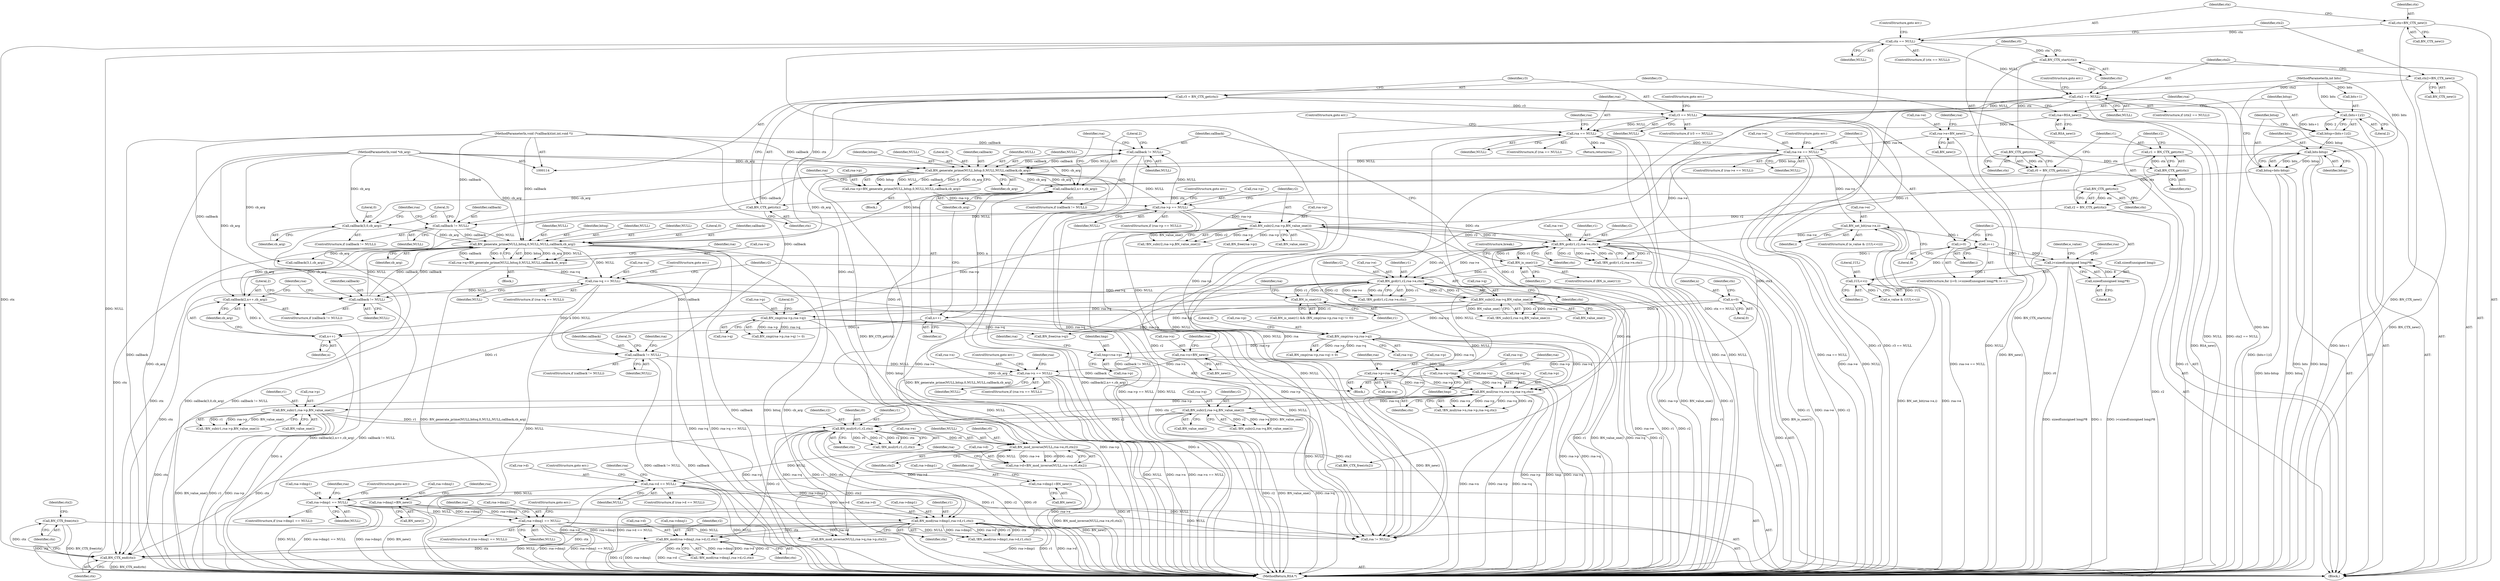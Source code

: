 digraph "0_openssl_db82b8f9bd432a59aea8e1014694e15fc457c2bb@API" {
"1000580" [label="(Call,BN_CTX_free(ctx))"];
"1000578" [label="(Call,BN_CTX_end(ctx))"];
"1000532" [label="(Call,BN_mod(rsa->dmq1,rsa->d,r2,ctx))"];
"1000524" [label="(Call,rsa->dmq1 == NULL)"];
"1000518" [label="(Call,rsa->dmq1=BN_new())"];
"1000500" [label="(Call,rsa->dmp1 == NULL)"];
"1000494" [label="(Call,rsa->dmp1=BN_new())"];
"1000488" [label="(Call,rsa->d == NULL)"];
"1000476" [label="(Call,rsa->d=BN_mod_inverse(NULL,rsa->e,r0,ctx2))"];
"1000480" [label="(Call,BN_mod_inverse(NULL,rsa->e,r0,ctx2))"];
"1000430" [label="(Call,rsa->n == NULL)"];
"1000424" [label="(Call,rsa->n=BN_new())"];
"1000389" [label="(Call,callback != NULL)"];
"1000327" [label="(Call,BN_generate_prime(NULL,bitsq,0,NULL,NULL,callback,cb_arg))"];
"1000314" [label="(Call,callback != NULL)"];
"1000262" [label="(Call,BN_generate_prime(NULL,bitsp,0,NULL,NULL,callback,cb_arg))"];
"1000301" [label="(Call,callback != NULL)"];
"1000117" [label="(MethodParameterIn,void (*callback)(int,int,void *))"];
"1000271" [label="(Call,rsa->p == NULL)"];
"1000258" [label="(Call,rsa->p=BN_generate_prime(NULL,bitsp,0,NULL,NULL,callback,cb_arg))"];
"1000226" [label="(Call,rsa->e == NULL)"];
"1000220" [label="(Call,rsa->e=BN_new())"];
"1000216" [label="(Call,rsa == NULL)"];
"1000212" [label="(Call,rsa=RSA_new())"];
"1000196" [label="(Call,r3 == NULL)"];
"1000191" [label="(Call,r3 = BN_CTX_get(ctx))"];
"1000193" [label="(Call,BN_CTX_get(ctx))"];
"1000189" [label="(Call,BN_CTX_get(ctx))"];
"1000185" [label="(Call,BN_CTX_get(ctx))"];
"1000181" [label="(Call,BN_CTX_get(ctx))"];
"1000177" [label="(Call,BN_CTX_start(ctx))"];
"1000165" [label="(Call,ctx == NULL)"];
"1000161" [label="(Call,ctx=BN_CTX_new())"];
"1000173" [label="(Call,ctx2 == NULL)"];
"1000169" [label="(Call,ctx2=BN_CTX_new())"];
"1000209" [label="(Call,bits-bitsp)"];
"1000115" [label="(MethodParameterIn,int bits)"];
"1000200" [label="(Call,bitsp=(bits+1)/2)"];
"1000202" [label="(Call,(bits+1)/2)"];
"1000304" [label="(Call,callback(2,n++,cb_arg))"];
"1000306" [label="(Call,n++)"];
"1000149" [label="(Call,n=0)"];
"1000118" [label="(MethodParameterIn,void *cb_arg)"];
"1000376" [label="(Call,callback != NULL)"];
"1000336" [label="(Call,rsa->q == NULL)"];
"1000323" [label="(Call,rsa->q=BN_generate_prime(NULL,bitsq,0,NULL,NULL,callback,cb_arg))"];
"1000207" [label="(Call,bitsq=bits-bitsp)"];
"1000379" [label="(Call,callback(2,n++,cb_arg))"];
"1000381" [label="(Call,n++)"];
"1000317" [label="(Call,callback(3,0,cb_arg))"];
"1000353" [label="(Call,BN_gcd(r1,r2,rsa->e,ctx))"];
"1000297" [label="(Call,BN_is_one(r1))"];
"1000288" [label="(Call,BN_gcd(r1,r2,rsa->e,ctx))"];
"1000183" [label="(Call,r1 = BN_CTX_get(ctx))"];
"1000279" [label="(Call,BN_sub(r2,rsa->p,BN_value_one()))"];
"1000187" [label="(Call,r2 = BN_CTX_get(ctx))"];
"1000251" [label="(Call,BN_set_bit(rsa->e,i))"];
"1000248" [label="(Call,1UL<<i)"];
"1000236" [label="(Call,i<sizeof(unsigned long)*8)"];
"1000233" [label="(Call,i=0)"];
"1000242" [label="(Call,i++)"];
"1000238" [label="(Call,sizeof(unsigned long)*8)"];
"1000363" [label="(Call,BN_is_one(r1))"];
"1000344" [label="(Call,BN_sub(r2,rsa->q,BN_value_one()))"];
"1000470" [label="(Call,BN_mul(r0,r1,r2,ctx))"];
"1000179" [label="(Call,r0 = BN_CTX_get(ctx))"];
"1000452" [label="(Call,BN_sub(r1,rsa->p,BN_value_one()))"];
"1000438" [label="(Call,BN_mul(rsa->n,rsa->p,rsa->q,ctx))"];
"1000412" [label="(Call,rsa->p=rsa->q)"];
"1000398" [label="(Call,BN_cmp(rsa->p,rsa->q))"];
"1000366" [label="(Call,BN_cmp(rsa->p,rsa->q))"];
"1000419" [label="(Call,rsa->q=tmp)"];
"1000407" [label="(Call,tmp=rsa->p)"];
"1000461" [label="(Call,BN_sub(r2,rsa->q,BN_value_one()))"];
"1000508" [label="(Call,BN_mod(rsa->dmp1,rsa->d,r1,ctx))"];
"1000481" [label="(Identifier,NULL)"];
"1000303" [label="(Identifier,NULL)"];
"1000451" [label="(Call,!BN_sub(r1,rsa->p,BN_value_one()))"];
"1000353" [label="(Call,BN_gcd(r1,r2,rsa->e,ctx))"];
"1000400" [label="(Identifier,rsa)"];
"1000219" [label="(ControlStructure,goto err;)"];
"1000195" [label="(ControlStructure,if (r3 == NULL))"];
"1000202" [label="(Call,(bits+1)/2)"];
"1000305" [label="(Literal,2)"];
"1000115" [label="(MethodParameterIn,int bits)"];
"1000420" [label="(Call,rsa->q)"];
"1000267" [label="(Identifier,NULL)"];
"1000191" [label="(Call,r3 = BN_CTX_get(ctx))"];
"1000200" [label="(Call,bitsp=(bits+1)/2)"];
"1000164" [label="(ControlStructure,if (ctx == NULL))"];
"1000492" [label="(Identifier,NULL)"];
"1000278" [label="(Call,!BN_sub(r2,rsa->p,BN_value_one()))"];
"1000389" [label="(Call,callback != NULL)"];
"1000336" [label="(Call,rsa->q == NULL)"];
"1000222" [label="(Identifier,rsa)"];
"1000524" [label="(Call,rsa->dmq1 == NULL)"];
"1000166" [label="(Identifier,ctx)"];
"1000448" [label="(Identifier,ctx)"];
"1000354" [label="(Identifier,r1)"];
"1000498" [label="(Call,BN_new())"];
"1000324" [label="(Call,rsa->q)"];
"1000432" [label="(Identifier,rsa)"];
"1000187" [label="(Call,r2 = BN_CTX_get(ctx))"];
"1000281" [label="(Call,rsa->p)"];
"1000466" [label="(Call,BN_value_one())"];
"1000315" [label="(Identifier,callback)"];
"1000578" [label="(Call,BN_CTX_end(ctx))"];
"1000495" [label="(Call,rsa->dmp1)"];
"1000231" [label="(ControlStructure,goto err;)"];
"1000445" [label="(Call,rsa->q)"];
"1000480" [label="(Call,BN_mod_inverse(NULL,rsa->e,r0,ctx2))"];
"1000214" [label="(Call,RSA_new())"];
"1000510" [label="(Identifier,rsa)"];
"1000457" [label="(Call,BN_value_one())"];
"1000515" [label="(Identifier,r1)"];
"1000398" [label="(Call,BN_cmp(rsa->p,rsa->q))"];
"1000270" [label="(ControlStructure,if (rsa->p == NULL))"];
"1000220" [label="(Call,rsa->e=BN_new())"];
"1000265" [label="(Literal,0)"];
"1000203" [label="(Call,bits+1)"];
"1000155" [label="(Identifier,ctx)"];
"1000328" [label="(Identifier,NULL)"];
"1000599" [label="(MethodReturn,RSA *)"];
"1000176" [label="(ControlStructure,goto err;)"];
"1000314" [label="(Call,callback != NULL)"];
"1000308" [label="(Identifier,cb_arg)"];
"1000190" [label="(Identifier,ctx)"];
"1000386" [label="(Identifier,rsa)"];
"1000335" [label="(ControlStructure,if (rsa->q == NULL))"];
"1000349" [label="(Call,BN_value_one())"];
"1000322" [label="(Block,)"];
"1000279" [label="(Call,BN_sub(r2,rsa->p,BN_value_one()))"];
"1000512" [label="(Call,rsa->d)"];
"1000243" [label="(Identifier,i)"];
"1000318" [label="(Literal,3)"];
"1000236" [label="(Call,i<sizeof(unsigned long)*8)"];
"1000241" [label="(Literal,8)"];
"1000507" [label="(Call,!BN_mod(rsa->dmp1,rsa->d,r1,ctx))"];
"1000268" [label="(Identifier,callback)"];
"1000252" [label="(Call,rsa->e)"];
"1000473" [label="(Identifier,r2)"];
"1000377" [label="(Identifier,callback)"];
"1000341" [label="(ControlStructure,goto err;)"];
"1000534" [label="(Identifier,rsa)"];
"1000460" [label="(Call,!BN_sub(r2,rsa->q,BN_value_one()))"];
"1000516" [label="(Identifier,ctx)"];
"1000487" [label="(ControlStructure,if (rsa->d == NULL))"];
"1000536" [label="(Call,rsa->d)"];
"1000189" [label="(Call,BN_CTX_get(ctx))"];
"1000307" [label="(Identifier,n)"];
"1000494" [label="(Call,rsa->dmp1=BN_new())"];
"1000300" [label="(ControlStructure,if (callback != NULL))"];
"1000533" [label="(Call,rsa->dmq1)"];
"1000579" [label="(Identifier,ctx)"];
"1000518" [label="(Call,rsa->dmq1=BN_new())"];
"1000493" [label="(ControlStructure,goto err;)"];
"1000346" [label="(Call,rsa->q)"];
"1000453" [label="(Identifier,r1)"];
"1000390" [label="(Identifier,callback)"];
"1000419" [label="(Call,rsa->q=tmp)"];
"1000198" [label="(Identifier,NULL)"];
"1000365" [label="(Call,BN_cmp(rsa->p,rsa->q) != 0)"];
"1000197" [label="(Identifier,r3)"];
"1000186" [label="(Identifier,ctx)"];
"1000337" [label="(Call,rsa->q)"];
"1000421" [label="(Identifier,rsa)"];
"1000325" [label="(Identifier,rsa)"];
"1000383" [label="(Identifier,cb_arg)"];
"1000258" [label="(Call,rsa->p=BN_generate_prime(NULL,bitsp,0,NULL,NULL,callback,cb_arg))"];
"1000272" [label="(Call,rsa->p)"];
"1000119" [label="(Block,)"];
"1000228" [label="(Identifier,rsa)"];
"1000224" [label="(Call,BN_new())"];
"1000182" [label="(Identifier,ctx)"];
"1000384" [label="(Call,BN_free(rsa->q))"];
"1000334" [label="(Identifier,cb_arg)"];
"1000180" [label="(Identifier,r0)"];
"1000316" [label="(Identifier,NULL)"];
"1000212" [label="(Call,rsa=RSA_new())"];
"1000165" [label="(Call,ctx == NULL)"];
"1000260" [label="(Identifier,rsa)"];
"1000311" [label="(Identifier,rsa)"];
"1000192" [label="(Identifier,r3)"];
"1000435" [label="(ControlStructure,goto err;)"];
"1000297" [label="(Call,BN_is_one(r1))"];
"1000218" [label="(Identifier,NULL)"];
"1000330" [label="(Literal,0)"];
"1000296" [label="(ControlStructure,if (BN_is_one(r1)))"];
"1000393" [label="(Literal,3)"];
"1000416" [label="(Call,rsa->q)"];
"1000226" [label="(Call,rsa->e == NULL)"];
"1000194" [label="(Identifier,ctx)"];
"1000505" [label="(ControlStructure,goto err;)"];
"1000430" [label="(Call,rsa->n == NULL)"];
"1000215" [label="(ControlStructure,if (rsa == NULL))"];
"1000289" [label="(Identifier,r1)"];
"1000470" [label="(Call,BN_mul(r0,r1,r2,ctx))"];
"1000179" [label="(Call,r0 = BN_CTX_get(ctx))"];
"1000245" [label="(ControlStructure,if (e_value & (1UL<<i)))"];
"1000162" [label="(Identifier,ctx)"];
"1000471" [label="(Identifier,r0)"];
"1000225" [label="(ControlStructure,if (rsa->e == NULL))"];
"1000525" [label="(Call,rsa->dmq1)"];
"1000412" [label="(Call,rsa->p=rsa->q)"];
"1000485" [label="(Identifier,r0)"];
"1000345" [label="(Identifier,r2)"];
"1000344" [label="(Call,BN_sub(r2,rsa->q,BN_value_one()))"];
"1000257" [label="(Block,)"];
"1000175" [label="(Identifier,NULL)"];
"1000242" [label="(Call,i++)"];
"1000388" [label="(ControlStructure,if (callback != NULL))"];
"1000442" [label="(Call,rsa->p)"];
"1000408" [label="(Identifier,tmp)"];
"1000409" [label="(Call,rsa->p)"];
"1000381" [label="(Call,n++)"];
"1000262" [label="(Call,BN_generate_prime(NULL,bitsp,0,NULL,NULL,callback,cb_arg))"];
"1000151" [label="(Literal,0)"];
"1000529" [label="(ControlStructure,goto err;)"];
"1000177" [label="(Call,BN_CTX_start(ctx))"];
"1000248" [label="(Call,1UL<<i)"];
"1000343" [label="(Call,!BN_sub(r2,rsa->q,BN_value_one()))"];
"1000217" [label="(Identifier,rsa)"];
"1000288" [label="(Call,BN_gcd(r1,r2,rsa->e,ctx))"];
"1000425" [label="(Call,rsa->n)"];
"1000302" [label="(Identifier,callback)"];
"1000320" [label="(Identifier,cb_arg)"];
"1000581" [label="(Identifier,ctx)"];
"1000597" [label="(Return,return(rsa);)"];
"1000366" [label="(Call,BN_cmp(rsa->p,rsa->q))"];
"1000238" [label="(Call,sizeof(unsigned long)*8)"];
"1000370" [label="(Call,rsa->q)"];
"1000171" [label="(Call,BN_CTX_new())"];
"1000426" [label="(Identifier,rsa)"];
"1000251" [label="(Call,BN_set_bit(rsa->e,i))"];
"1000304" [label="(Call,callback(2,n++,cb_arg))"];
"1000438" [label="(Call,BN_mul(rsa->n,rsa->p,rsa->q,ctx))"];
"1000523" [label="(ControlStructure,if (rsa->dmq1 == NULL))"];
"1000230" [label="(Identifier,NULL)"];
"1000476" [label="(Call,rsa->d=BN_mod_inverse(NULL,rsa->e,r0,ctx2))"];
"1000169" [label="(Call,ctx2=BN_CTX_new())"];
"1000150" [label="(Identifier,n)"];
"1000276" [label="(ControlStructure,goto err;)"];
"1000227" [label="(Call,rsa->e)"];
"1000583" [label="(Identifier,ctx2)"];
"1000313" [label="(ControlStructure,if (callback != NULL))"];
"1000429" [label="(ControlStructure,if (rsa->n == NULL))"];
"1000486" [label="(Identifier,ctx2)"];
"1000306" [label="(Call,n++)"];
"1000502" [label="(Identifier,rsa)"];
"1000392" [label="(Call,callback(3,1,cb_arg))"];
"1000209" [label="(Call,bits-bitsp)"];
"1000201" [label="(Identifier,bitsp)"];
"1000196" [label="(Call,r3 == NULL)"];
"1000540" [label="(Identifier,ctx)"];
"1000323" [label="(Call,rsa->q=BN_generate_prime(NULL,bitsq,0,NULL,NULL,callback,cb_arg))"];
"1000290" [label="(Identifier,r2)"];
"1000174" [label="(Identifier,ctx2)"];
"1000327" [label="(Call,BN_generate_prime(NULL,bitsq,0,NULL,NULL,callback,cb_arg))"];
"1000249" [label="(Literal,1UL)"];
"1000206" [label="(Literal,2)"];
"1000368" [label="(Identifier,rsa)"];
"1000522" [label="(Call,BN_new())"];
"1000250" [label="(Identifier,i)"];
"1000375" [label="(ControlStructure,if (callback != NULL))"];
"1000359" [label="(Identifier,ctx)"];
"1000188" [label="(Identifier,r2)"];
"1000247" [label="(Identifier,e_value)"];
"1000440" [label="(Identifier,rsa)"];
"1000184" [label="(Identifier,r1)"];
"1000255" [label="(Identifier,i)"];
"1000378" [label="(Identifier,NULL)"];
"1000452" [label="(Call,BN_sub(r1,rsa->p,BN_value_one()))"];
"1000501" [label="(Call,rsa->dmp1)"];
"1000454" [label="(Call,rsa->p)"];
"1000173" [label="(Call,ctx2 == NULL)"];
"1000167" [label="(Identifier,NULL)"];
"1000391" [label="(Identifier,NULL)"];
"1000271" [label="(Call,rsa->p == NULL)"];
"1000246" [label="(Call,e_value & (1UL<<i))"];
"1000269" [label="(Identifier,cb_arg)"];
"1000364" [label="(Identifier,r1)"];
"1000463" [label="(Call,rsa->q)"];
"1000294" [label="(Identifier,ctx)"];
"1000428" [label="(Call,BN_new())"];
"1000232" [label="(ControlStructure,for (i=0; i<sizeof(unsigned long)*8; i++))"];
"1000233" [label="(Call,i=0)"];
"1000210" [label="(Identifier,bits)"];
"1000434" [label="(Identifier,NULL)"];
"1000235" [label="(Literal,0)"];
"1000402" [label="(Call,rsa->q)"];
"1000333" [label="(Identifier,callback)"];
"1000399" [label="(Call,rsa->p)"];
"1000199" [label="(ControlStructure,goto err;)"];
"1000309" [label="(Call,BN_free(rsa->p))"];
"1000397" [label="(Call,BN_cmp(rsa->p,rsa->q) < 0)"];
"1000118" [label="(MethodParameterIn,void *cb_arg)"];
"1000319" [label="(Literal,0)"];
"1000589" [label="(Call,rsa != NULL)"];
"1000508" [label="(Call,BN_mod(rsa->dmp1,rsa->d,r1,ctx))"];
"1000373" [label="(Literal,0)"];
"1000424" [label="(Call,rsa->n=BN_new())"];
"1000580" [label="(Call,BN_CTX_free(ctx))"];
"1000331" [label="(Identifier,NULL)"];
"1000423" [label="(Identifier,tmp)"];
"1000406" [label="(Block,)"];
"1000211" [label="(Identifier,bitsp)"];
"1000367" [label="(Call,rsa->p)"];
"1000437" [label="(Call,!BN_mul(rsa->n,rsa->p,rsa->q,ctx))"];
"1000539" [label="(Identifier,r2)"];
"1000352" [label="(Call,!BN_gcd(r1,r2,rsa->e,ctx))"];
"1000363" [label="(Call,BN_is_one(r1))"];
"1000161" [label="(Call,ctx=BN_CTX_new())"];
"1000284" [label="(Call,BN_value_one())"];
"1000263" [label="(Identifier,NULL)"];
"1000531" [label="(Call,!BN_mod(rsa->dmq1,rsa->d,r2,ctx))"];
"1000178" [label="(Identifier,ctx)"];
"1000472" [label="(Identifier,r1)"];
"1000376" [label="(Call,callback != NULL)"];
"1000519" [label="(Call,rsa->dmq1)"];
"1000216" [label="(Call,rsa == NULL)"];
"1000207" [label="(Call,bitsq=bits-bitsp)"];
"1000298" [label="(Identifier,r1)"];
"1000299" [label="(ControlStructure,break;)"];
"1000413" [label="(Call,rsa->p)"];
"1000163" [label="(Call,BN_CTX_new())"];
"1000266" [label="(Identifier,NULL)"];
"1000275" [label="(Identifier,NULL)"];
"1000280" [label="(Identifier,r2)"];
"1000317" [label="(Call,callback(3,0,cb_arg))"];
"1000273" [label="(Identifier,rsa)"];
"1000291" [label="(Call,rsa->e)"];
"1000532" [label="(Call,BN_mod(rsa->dmq1,rsa->d,r2,ctx))"];
"1000474" [label="(Identifier,ctx)"];
"1000170" [label="(Identifier,ctx2)"];
"1000221" [label="(Call,rsa->e)"];
"1000379" [label="(Call,callback(2,n++,cb_arg))"];
"1000208" [label="(Identifier,bitsq)"];
"1000500" [label="(Call,rsa->dmp1 == NULL)"];
"1000382" [label="(Identifier,n)"];
"1000340" [label="(Identifier,NULL)"];
"1000582" [label="(Call,BN_CTX_free(ctx2))"];
"1000338" [label="(Identifier,rsa)"];
"1000301" [label="(Call,callback != NULL)"];
"1000117" [label="(MethodParameterIn,void (*callback)(int,int,void *))"];
"1000414" [label="(Identifier,rsa)"];
"1000362" [label="(Call,BN_is_one(r1) && (BN_cmp(rsa->p,rsa->q) != 0))"];
"1000183" [label="(Call,r1 = BN_CTX_get(ctx))"];
"1000380" [label="(Literal,2)"];
"1000234" [label="(Identifier,i)"];
"1000490" [label="(Identifier,rsa)"];
"1000355" [label="(Identifier,r2)"];
"1000287" [label="(Call,!BN_gcd(r1,r2,rsa->e,ctx))"];
"1000237" [label="(Identifier,i)"];
"1000407" [label="(Call,tmp=rsa->p)"];
"1000213" [label="(Identifier,rsa)"];
"1000181" [label="(Call,BN_CTX_get(ctx))"];
"1000509" [label="(Call,rsa->dmp1)"];
"1000329" [label="(Identifier,bitsq)"];
"1000332" [label="(Identifier,NULL)"];
"1000431" [label="(Call,rsa->n)"];
"1000439" [label="(Call,rsa->n)"];
"1000168" [label="(ControlStructure,goto err;)"];
"1000489" [label="(Call,rsa->d)"];
"1000482" [label="(Call,rsa->e)"];
"1000185" [label="(Call,BN_CTX_get(ctx))"];
"1000504" [label="(Identifier,NULL)"];
"1000264" [label="(Identifier,bitsp)"];
"1000528" [label="(Identifier,NULL)"];
"1000546" [label="(Call,BN_mod_inverse(NULL,rsa->q,rsa->p,ctx2))"];
"1000461" [label="(Call,BN_sub(r2,rsa->q,BN_value_one()))"];
"1000405" [label="(Literal,0)"];
"1000149" [label="(Call,n=0)"];
"1000499" [label="(ControlStructure,if (rsa->dmp1 == NULL))"];
"1000469" [label="(Call,!BN_mul(r0,r1,r2,ctx))"];
"1000259" [label="(Call,rsa->p)"];
"1000477" [label="(Call,rsa->d)"];
"1000193" [label="(Call,BN_CTX_get(ctx))"];
"1000496" [label="(Identifier,rsa)"];
"1000526" [label="(Identifier,rsa)"];
"1000488" [label="(Call,rsa->d == NULL)"];
"1000356" [label="(Call,rsa->e)"];
"1000462" [label="(Identifier,r2)"];
"1000172" [label="(ControlStructure,if (ctx2 == NULL))"];
"1000239" [label="(Call,sizeof(unsigned long))"];
"1000580" -> "1000119"  [label="AST: "];
"1000580" -> "1000581"  [label="CFG: "];
"1000581" -> "1000580"  [label="AST: "];
"1000583" -> "1000580"  [label="CFG: "];
"1000580" -> "1000599"  [label="DDG: BN_CTX_free(ctx)"];
"1000580" -> "1000599"  [label="DDG: ctx"];
"1000578" -> "1000580"  [label="DDG: ctx"];
"1000578" -> "1000119"  [label="AST: "];
"1000578" -> "1000579"  [label="CFG: "];
"1000579" -> "1000578"  [label="AST: "];
"1000581" -> "1000578"  [label="CFG: "];
"1000578" -> "1000599"  [label="DDG: BN_CTX_end(ctx)"];
"1000532" -> "1000578"  [label="DDG: ctx"];
"1000193" -> "1000578"  [label="DDG: ctx"];
"1000288" -> "1000578"  [label="DDG: ctx"];
"1000165" -> "1000578"  [label="DDG: ctx"];
"1000470" -> "1000578"  [label="DDG: ctx"];
"1000508" -> "1000578"  [label="DDG: ctx"];
"1000438" -> "1000578"  [label="DDG: ctx"];
"1000353" -> "1000578"  [label="DDG: ctx"];
"1000532" -> "1000531"  [label="AST: "];
"1000532" -> "1000540"  [label="CFG: "];
"1000533" -> "1000532"  [label="AST: "];
"1000536" -> "1000532"  [label="AST: "];
"1000539" -> "1000532"  [label="AST: "];
"1000540" -> "1000532"  [label="AST: "];
"1000531" -> "1000532"  [label="CFG: "];
"1000532" -> "1000599"  [label="DDG: rsa->dmq1"];
"1000532" -> "1000599"  [label="DDG: rsa->d"];
"1000532" -> "1000599"  [label="DDG: r2"];
"1000532" -> "1000531"  [label="DDG: rsa->dmq1"];
"1000532" -> "1000531"  [label="DDG: rsa->d"];
"1000532" -> "1000531"  [label="DDG: r2"];
"1000532" -> "1000531"  [label="DDG: ctx"];
"1000524" -> "1000532"  [label="DDG: rsa->dmq1"];
"1000508" -> "1000532"  [label="DDG: rsa->d"];
"1000508" -> "1000532"  [label="DDG: ctx"];
"1000470" -> "1000532"  [label="DDG: r2"];
"1000524" -> "1000523"  [label="AST: "];
"1000524" -> "1000528"  [label="CFG: "];
"1000525" -> "1000524"  [label="AST: "];
"1000528" -> "1000524"  [label="AST: "];
"1000529" -> "1000524"  [label="CFG: "];
"1000534" -> "1000524"  [label="CFG: "];
"1000524" -> "1000599"  [label="DDG: rsa->dmq1"];
"1000524" -> "1000599"  [label="DDG: rsa->dmq1 == NULL"];
"1000524" -> "1000599"  [label="DDG: NULL"];
"1000518" -> "1000524"  [label="DDG: rsa->dmq1"];
"1000500" -> "1000524"  [label="DDG: NULL"];
"1000524" -> "1000546"  [label="DDG: NULL"];
"1000524" -> "1000589"  [label="DDG: NULL"];
"1000518" -> "1000119"  [label="AST: "];
"1000518" -> "1000522"  [label="CFG: "];
"1000519" -> "1000518"  [label="AST: "];
"1000522" -> "1000518"  [label="AST: "];
"1000526" -> "1000518"  [label="CFG: "];
"1000518" -> "1000599"  [label="DDG: BN_new()"];
"1000500" -> "1000499"  [label="AST: "];
"1000500" -> "1000504"  [label="CFG: "];
"1000501" -> "1000500"  [label="AST: "];
"1000504" -> "1000500"  [label="AST: "];
"1000505" -> "1000500"  [label="CFG: "];
"1000510" -> "1000500"  [label="CFG: "];
"1000500" -> "1000599"  [label="DDG: rsa->dmp1 == NULL"];
"1000500" -> "1000599"  [label="DDG: rsa->dmp1"];
"1000500" -> "1000599"  [label="DDG: NULL"];
"1000494" -> "1000500"  [label="DDG: rsa->dmp1"];
"1000488" -> "1000500"  [label="DDG: NULL"];
"1000500" -> "1000508"  [label="DDG: rsa->dmp1"];
"1000500" -> "1000589"  [label="DDG: NULL"];
"1000494" -> "1000119"  [label="AST: "];
"1000494" -> "1000498"  [label="CFG: "];
"1000495" -> "1000494"  [label="AST: "];
"1000498" -> "1000494"  [label="AST: "];
"1000502" -> "1000494"  [label="CFG: "];
"1000494" -> "1000599"  [label="DDG: BN_new()"];
"1000488" -> "1000487"  [label="AST: "];
"1000488" -> "1000492"  [label="CFG: "];
"1000489" -> "1000488"  [label="AST: "];
"1000492" -> "1000488"  [label="AST: "];
"1000493" -> "1000488"  [label="CFG: "];
"1000496" -> "1000488"  [label="CFG: "];
"1000488" -> "1000599"  [label="DDG: rsa->d"];
"1000488" -> "1000599"  [label="DDG: rsa->d == NULL"];
"1000488" -> "1000599"  [label="DDG: NULL"];
"1000476" -> "1000488"  [label="DDG: rsa->d"];
"1000480" -> "1000488"  [label="DDG: NULL"];
"1000488" -> "1000508"  [label="DDG: rsa->d"];
"1000488" -> "1000589"  [label="DDG: NULL"];
"1000476" -> "1000119"  [label="AST: "];
"1000476" -> "1000480"  [label="CFG: "];
"1000477" -> "1000476"  [label="AST: "];
"1000480" -> "1000476"  [label="AST: "];
"1000490" -> "1000476"  [label="CFG: "];
"1000476" -> "1000599"  [label="DDG: BN_mod_inverse(NULL,rsa->e,r0,ctx2)"];
"1000480" -> "1000476"  [label="DDG: NULL"];
"1000480" -> "1000476"  [label="DDG: rsa->e"];
"1000480" -> "1000476"  [label="DDG: r0"];
"1000480" -> "1000476"  [label="DDG: ctx2"];
"1000480" -> "1000486"  [label="CFG: "];
"1000481" -> "1000480"  [label="AST: "];
"1000482" -> "1000480"  [label="AST: "];
"1000485" -> "1000480"  [label="AST: "];
"1000486" -> "1000480"  [label="AST: "];
"1000480" -> "1000599"  [label="DDG: r0"];
"1000480" -> "1000599"  [label="DDG: rsa->e"];
"1000430" -> "1000480"  [label="DDG: NULL"];
"1000353" -> "1000480"  [label="DDG: rsa->e"];
"1000470" -> "1000480"  [label="DDG: r0"];
"1000173" -> "1000480"  [label="DDG: ctx2"];
"1000480" -> "1000546"  [label="DDG: ctx2"];
"1000480" -> "1000582"  [label="DDG: ctx2"];
"1000430" -> "1000429"  [label="AST: "];
"1000430" -> "1000434"  [label="CFG: "];
"1000431" -> "1000430"  [label="AST: "];
"1000434" -> "1000430"  [label="AST: "];
"1000435" -> "1000430"  [label="CFG: "];
"1000440" -> "1000430"  [label="CFG: "];
"1000430" -> "1000599"  [label="DDG: NULL"];
"1000430" -> "1000599"  [label="DDG: rsa->n"];
"1000430" -> "1000599"  [label="DDG: rsa->n == NULL"];
"1000424" -> "1000430"  [label="DDG: rsa->n"];
"1000389" -> "1000430"  [label="DDG: NULL"];
"1000430" -> "1000438"  [label="DDG: rsa->n"];
"1000430" -> "1000589"  [label="DDG: NULL"];
"1000424" -> "1000119"  [label="AST: "];
"1000424" -> "1000428"  [label="CFG: "];
"1000425" -> "1000424"  [label="AST: "];
"1000428" -> "1000424"  [label="AST: "];
"1000432" -> "1000424"  [label="CFG: "];
"1000424" -> "1000599"  [label="DDG: BN_new()"];
"1000389" -> "1000388"  [label="AST: "];
"1000389" -> "1000391"  [label="CFG: "];
"1000390" -> "1000389"  [label="AST: "];
"1000391" -> "1000389"  [label="AST: "];
"1000393" -> "1000389"  [label="CFG: "];
"1000400" -> "1000389"  [label="CFG: "];
"1000389" -> "1000599"  [label="DDG: callback != NULL"];
"1000389" -> "1000599"  [label="DDG: callback"];
"1000327" -> "1000389"  [label="DDG: callback"];
"1000117" -> "1000389"  [label="DDG: callback"];
"1000336" -> "1000389"  [label="DDG: NULL"];
"1000327" -> "1000323"  [label="AST: "];
"1000327" -> "1000334"  [label="CFG: "];
"1000328" -> "1000327"  [label="AST: "];
"1000329" -> "1000327"  [label="AST: "];
"1000330" -> "1000327"  [label="AST: "];
"1000331" -> "1000327"  [label="AST: "];
"1000332" -> "1000327"  [label="AST: "];
"1000333" -> "1000327"  [label="AST: "];
"1000334" -> "1000327"  [label="AST: "];
"1000323" -> "1000327"  [label="CFG: "];
"1000327" -> "1000599"  [label="DDG: cb_arg"];
"1000327" -> "1000599"  [label="DDG: callback"];
"1000327" -> "1000599"  [label="DDG: bitsq"];
"1000327" -> "1000323"  [label="DDG: bitsq"];
"1000327" -> "1000323"  [label="DDG: cb_arg"];
"1000327" -> "1000323"  [label="DDG: NULL"];
"1000327" -> "1000323"  [label="DDG: callback"];
"1000327" -> "1000323"  [label="DDG: 0"];
"1000314" -> "1000327"  [label="DDG: NULL"];
"1000314" -> "1000327"  [label="DDG: callback"];
"1000376" -> "1000327"  [label="DDG: NULL"];
"1000376" -> "1000327"  [label="DDG: callback"];
"1000207" -> "1000327"  [label="DDG: bitsq"];
"1000117" -> "1000327"  [label="DDG: callback"];
"1000379" -> "1000327"  [label="DDG: cb_arg"];
"1000262" -> "1000327"  [label="DDG: cb_arg"];
"1000317" -> "1000327"  [label="DDG: cb_arg"];
"1000118" -> "1000327"  [label="DDG: cb_arg"];
"1000327" -> "1000336"  [label="DDG: NULL"];
"1000327" -> "1000376"  [label="DDG: callback"];
"1000327" -> "1000379"  [label="DDG: cb_arg"];
"1000327" -> "1000392"  [label="DDG: cb_arg"];
"1000314" -> "1000313"  [label="AST: "];
"1000314" -> "1000316"  [label="CFG: "];
"1000315" -> "1000314"  [label="AST: "];
"1000316" -> "1000314"  [label="AST: "];
"1000318" -> "1000314"  [label="CFG: "];
"1000325" -> "1000314"  [label="CFG: "];
"1000314" -> "1000599"  [label="DDG: callback != NULL"];
"1000262" -> "1000314"  [label="DDG: callback"];
"1000117" -> "1000314"  [label="DDG: callback"];
"1000271" -> "1000314"  [label="DDG: NULL"];
"1000262" -> "1000258"  [label="AST: "];
"1000262" -> "1000269"  [label="CFG: "];
"1000263" -> "1000262"  [label="AST: "];
"1000264" -> "1000262"  [label="AST: "];
"1000265" -> "1000262"  [label="AST: "];
"1000266" -> "1000262"  [label="AST: "];
"1000267" -> "1000262"  [label="AST: "];
"1000268" -> "1000262"  [label="AST: "];
"1000269" -> "1000262"  [label="AST: "];
"1000258" -> "1000262"  [label="CFG: "];
"1000262" -> "1000599"  [label="DDG: cb_arg"];
"1000262" -> "1000599"  [label="DDG: callback"];
"1000262" -> "1000599"  [label="DDG: bitsp"];
"1000262" -> "1000258"  [label="DDG: bitsp"];
"1000262" -> "1000258"  [label="DDG: NULL"];
"1000262" -> "1000258"  [label="DDG: callback"];
"1000262" -> "1000258"  [label="DDG: 0"];
"1000262" -> "1000258"  [label="DDG: cb_arg"];
"1000301" -> "1000262"  [label="DDG: NULL"];
"1000301" -> "1000262"  [label="DDG: callback"];
"1000226" -> "1000262"  [label="DDG: NULL"];
"1000209" -> "1000262"  [label="DDG: bitsp"];
"1000117" -> "1000262"  [label="DDG: callback"];
"1000304" -> "1000262"  [label="DDG: cb_arg"];
"1000118" -> "1000262"  [label="DDG: cb_arg"];
"1000262" -> "1000271"  [label="DDG: NULL"];
"1000262" -> "1000301"  [label="DDG: callback"];
"1000262" -> "1000304"  [label="DDG: cb_arg"];
"1000262" -> "1000317"  [label="DDG: cb_arg"];
"1000301" -> "1000300"  [label="AST: "];
"1000301" -> "1000303"  [label="CFG: "];
"1000302" -> "1000301"  [label="AST: "];
"1000303" -> "1000301"  [label="AST: "];
"1000305" -> "1000301"  [label="CFG: "];
"1000311" -> "1000301"  [label="CFG: "];
"1000301" -> "1000599"  [label="DDG: callback != NULL"];
"1000117" -> "1000301"  [label="DDG: callback"];
"1000271" -> "1000301"  [label="DDG: NULL"];
"1000117" -> "1000114"  [label="AST: "];
"1000117" -> "1000599"  [label="DDG: callback"];
"1000117" -> "1000376"  [label="DDG: callback"];
"1000271" -> "1000270"  [label="AST: "];
"1000271" -> "1000275"  [label="CFG: "];
"1000272" -> "1000271"  [label="AST: "];
"1000275" -> "1000271"  [label="AST: "];
"1000276" -> "1000271"  [label="CFG: "];
"1000280" -> "1000271"  [label="CFG: "];
"1000271" -> "1000599"  [label="DDG: NULL"];
"1000271" -> "1000599"  [label="DDG: rsa->p"];
"1000271" -> "1000599"  [label="DDG: rsa->p == NULL"];
"1000258" -> "1000271"  [label="DDG: rsa->p"];
"1000271" -> "1000279"  [label="DDG: rsa->p"];
"1000271" -> "1000589"  [label="DDG: NULL"];
"1000258" -> "1000257"  [label="AST: "];
"1000259" -> "1000258"  [label="AST: "];
"1000273" -> "1000258"  [label="CFG: "];
"1000258" -> "1000599"  [label="DDG: BN_generate_prime(NULL,bitsp,0,NULL,NULL,callback,cb_arg)"];
"1000226" -> "1000225"  [label="AST: "];
"1000226" -> "1000230"  [label="CFG: "];
"1000227" -> "1000226"  [label="AST: "];
"1000230" -> "1000226"  [label="AST: "];
"1000231" -> "1000226"  [label="CFG: "];
"1000234" -> "1000226"  [label="CFG: "];
"1000226" -> "1000599"  [label="DDG: rsa->e == NULL"];
"1000226" -> "1000599"  [label="DDG: rsa->e"];
"1000226" -> "1000599"  [label="DDG: NULL"];
"1000220" -> "1000226"  [label="DDG: rsa->e"];
"1000216" -> "1000226"  [label="DDG: NULL"];
"1000226" -> "1000251"  [label="DDG: rsa->e"];
"1000226" -> "1000288"  [label="DDG: rsa->e"];
"1000226" -> "1000589"  [label="DDG: NULL"];
"1000220" -> "1000119"  [label="AST: "];
"1000220" -> "1000224"  [label="CFG: "];
"1000221" -> "1000220"  [label="AST: "];
"1000224" -> "1000220"  [label="AST: "];
"1000228" -> "1000220"  [label="CFG: "];
"1000220" -> "1000599"  [label="DDG: BN_new()"];
"1000216" -> "1000215"  [label="AST: "];
"1000216" -> "1000218"  [label="CFG: "];
"1000217" -> "1000216"  [label="AST: "];
"1000218" -> "1000216"  [label="AST: "];
"1000219" -> "1000216"  [label="CFG: "];
"1000222" -> "1000216"  [label="CFG: "];
"1000216" -> "1000599"  [label="DDG: rsa == NULL"];
"1000216" -> "1000599"  [label="DDG: rsa"];
"1000216" -> "1000599"  [label="DDG: NULL"];
"1000212" -> "1000216"  [label="DDG: rsa"];
"1000196" -> "1000216"  [label="DDG: NULL"];
"1000216" -> "1000589"  [label="DDG: rsa"];
"1000216" -> "1000589"  [label="DDG: NULL"];
"1000216" -> "1000597"  [label="DDG: rsa"];
"1000212" -> "1000119"  [label="AST: "];
"1000212" -> "1000214"  [label="CFG: "];
"1000213" -> "1000212"  [label="AST: "];
"1000214" -> "1000212"  [label="AST: "];
"1000217" -> "1000212"  [label="CFG: "];
"1000212" -> "1000599"  [label="DDG: RSA_new()"];
"1000196" -> "1000195"  [label="AST: "];
"1000196" -> "1000198"  [label="CFG: "];
"1000197" -> "1000196"  [label="AST: "];
"1000198" -> "1000196"  [label="AST: "];
"1000199" -> "1000196"  [label="CFG: "];
"1000201" -> "1000196"  [label="CFG: "];
"1000196" -> "1000599"  [label="DDG: r3"];
"1000196" -> "1000599"  [label="DDG: r3 == NULL"];
"1000196" -> "1000599"  [label="DDG: NULL"];
"1000191" -> "1000196"  [label="DDG: r3"];
"1000173" -> "1000196"  [label="DDG: NULL"];
"1000196" -> "1000589"  [label="DDG: NULL"];
"1000191" -> "1000119"  [label="AST: "];
"1000191" -> "1000193"  [label="CFG: "];
"1000192" -> "1000191"  [label="AST: "];
"1000193" -> "1000191"  [label="AST: "];
"1000197" -> "1000191"  [label="CFG: "];
"1000191" -> "1000599"  [label="DDG: BN_CTX_get(ctx)"];
"1000193" -> "1000191"  [label="DDG: ctx"];
"1000193" -> "1000194"  [label="CFG: "];
"1000194" -> "1000193"  [label="AST: "];
"1000189" -> "1000193"  [label="DDG: ctx"];
"1000193" -> "1000288"  [label="DDG: ctx"];
"1000189" -> "1000187"  [label="AST: "];
"1000189" -> "1000190"  [label="CFG: "];
"1000190" -> "1000189"  [label="AST: "];
"1000187" -> "1000189"  [label="CFG: "];
"1000189" -> "1000187"  [label="DDG: ctx"];
"1000185" -> "1000189"  [label="DDG: ctx"];
"1000185" -> "1000183"  [label="AST: "];
"1000185" -> "1000186"  [label="CFG: "];
"1000186" -> "1000185"  [label="AST: "];
"1000183" -> "1000185"  [label="CFG: "];
"1000185" -> "1000183"  [label="DDG: ctx"];
"1000181" -> "1000185"  [label="DDG: ctx"];
"1000181" -> "1000179"  [label="AST: "];
"1000181" -> "1000182"  [label="CFG: "];
"1000182" -> "1000181"  [label="AST: "];
"1000179" -> "1000181"  [label="CFG: "];
"1000181" -> "1000179"  [label="DDG: ctx"];
"1000177" -> "1000181"  [label="DDG: ctx"];
"1000177" -> "1000119"  [label="AST: "];
"1000177" -> "1000178"  [label="CFG: "];
"1000178" -> "1000177"  [label="AST: "];
"1000180" -> "1000177"  [label="CFG: "];
"1000177" -> "1000599"  [label="DDG: BN_CTX_start(ctx)"];
"1000165" -> "1000177"  [label="DDG: ctx"];
"1000165" -> "1000164"  [label="AST: "];
"1000165" -> "1000167"  [label="CFG: "];
"1000166" -> "1000165"  [label="AST: "];
"1000167" -> "1000165"  [label="AST: "];
"1000168" -> "1000165"  [label="CFG: "];
"1000170" -> "1000165"  [label="CFG: "];
"1000165" -> "1000599"  [label="DDG: NULL"];
"1000165" -> "1000599"  [label="DDG: ctx == NULL"];
"1000161" -> "1000165"  [label="DDG: ctx"];
"1000165" -> "1000173"  [label="DDG: NULL"];
"1000165" -> "1000589"  [label="DDG: NULL"];
"1000161" -> "1000119"  [label="AST: "];
"1000161" -> "1000163"  [label="CFG: "];
"1000162" -> "1000161"  [label="AST: "];
"1000163" -> "1000161"  [label="AST: "];
"1000166" -> "1000161"  [label="CFG: "];
"1000161" -> "1000599"  [label="DDG: BN_CTX_new()"];
"1000173" -> "1000172"  [label="AST: "];
"1000173" -> "1000175"  [label="CFG: "];
"1000174" -> "1000173"  [label="AST: "];
"1000175" -> "1000173"  [label="AST: "];
"1000176" -> "1000173"  [label="CFG: "];
"1000178" -> "1000173"  [label="CFG: "];
"1000173" -> "1000599"  [label="DDG: ctx2 == NULL"];
"1000173" -> "1000599"  [label="DDG: NULL"];
"1000169" -> "1000173"  [label="DDG: ctx2"];
"1000173" -> "1000582"  [label="DDG: ctx2"];
"1000173" -> "1000589"  [label="DDG: NULL"];
"1000169" -> "1000119"  [label="AST: "];
"1000169" -> "1000171"  [label="CFG: "];
"1000170" -> "1000169"  [label="AST: "];
"1000171" -> "1000169"  [label="AST: "];
"1000174" -> "1000169"  [label="CFG: "];
"1000169" -> "1000599"  [label="DDG: BN_CTX_new()"];
"1000209" -> "1000207"  [label="AST: "];
"1000209" -> "1000211"  [label="CFG: "];
"1000210" -> "1000209"  [label="AST: "];
"1000211" -> "1000209"  [label="AST: "];
"1000207" -> "1000209"  [label="CFG: "];
"1000209" -> "1000599"  [label="DDG: bits"];
"1000209" -> "1000599"  [label="DDG: bitsp"];
"1000209" -> "1000207"  [label="DDG: bits"];
"1000209" -> "1000207"  [label="DDG: bitsp"];
"1000115" -> "1000209"  [label="DDG: bits"];
"1000200" -> "1000209"  [label="DDG: bitsp"];
"1000115" -> "1000114"  [label="AST: "];
"1000115" -> "1000599"  [label="DDG: bits"];
"1000115" -> "1000202"  [label="DDG: bits"];
"1000115" -> "1000203"  [label="DDG: bits"];
"1000200" -> "1000119"  [label="AST: "];
"1000200" -> "1000202"  [label="CFG: "];
"1000201" -> "1000200"  [label="AST: "];
"1000202" -> "1000200"  [label="AST: "];
"1000208" -> "1000200"  [label="CFG: "];
"1000200" -> "1000599"  [label="DDG: (bits+1)/2"];
"1000202" -> "1000200"  [label="DDG: bits+1"];
"1000202" -> "1000200"  [label="DDG: 2"];
"1000202" -> "1000206"  [label="CFG: "];
"1000203" -> "1000202"  [label="AST: "];
"1000206" -> "1000202"  [label="AST: "];
"1000202" -> "1000599"  [label="DDG: bits+1"];
"1000304" -> "1000300"  [label="AST: "];
"1000304" -> "1000308"  [label="CFG: "];
"1000305" -> "1000304"  [label="AST: "];
"1000306" -> "1000304"  [label="AST: "];
"1000308" -> "1000304"  [label="AST: "];
"1000311" -> "1000304"  [label="CFG: "];
"1000304" -> "1000599"  [label="DDG: callback(2,n++,cb_arg)"];
"1000306" -> "1000304"  [label="DDG: n"];
"1000118" -> "1000304"  [label="DDG: cb_arg"];
"1000306" -> "1000307"  [label="CFG: "];
"1000307" -> "1000306"  [label="AST: "];
"1000308" -> "1000306"  [label="CFG: "];
"1000306" -> "1000599"  [label="DDG: n"];
"1000149" -> "1000306"  [label="DDG: n"];
"1000306" -> "1000381"  [label="DDG: n"];
"1000149" -> "1000119"  [label="AST: "];
"1000149" -> "1000151"  [label="CFG: "];
"1000150" -> "1000149"  [label="AST: "];
"1000151" -> "1000149"  [label="AST: "];
"1000155" -> "1000149"  [label="CFG: "];
"1000149" -> "1000599"  [label="DDG: n"];
"1000149" -> "1000381"  [label="DDG: n"];
"1000118" -> "1000114"  [label="AST: "];
"1000118" -> "1000599"  [label="DDG: cb_arg"];
"1000118" -> "1000317"  [label="DDG: cb_arg"];
"1000118" -> "1000379"  [label="DDG: cb_arg"];
"1000118" -> "1000392"  [label="DDG: cb_arg"];
"1000376" -> "1000375"  [label="AST: "];
"1000376" -> "1000378"  [label="CFG: "];
"1000377" -> "1000376"  [label="AST: "];
"1000378" -> "1000376"  [label="AST: "];
"1000380" -> "1000376"  [label="CFG: "];
"1000386" -> "1000376"  [label="CFG: "];
"1000376" -> "1000599"  [label="DDG: callback != NULL"];
"1000336" -> "1000376"  [label="DDG: NULL"];
"1000336" -> "1000335"  [label="AST: "];
"1000336" -> "1000340"  [label="CFG: "];
"1000337" -> "1000336"  [label="AST: "];
"1000340" -> "1000336"  [label="AST: "];
"1000341" -> "1000336"  [label="CFG: "];
"1000345" -> "1000336"  [label="CFG: "];
"1000336" -> "1000599"  [label="DDG: rsa->q == NULL"];
"1000336" -> "1000599"  [label="DDG: NULL"];
"1000336" -> "1000599"  [label="DDG: rsa->q"];
"1000323" -> "1000336"  [label="DDG: rsa->q"];
"1000336" -> "1000344"  [label="DDG: rsa->q"];
"1000336" -> "1000589"  [label="DDG: NULL"];
"1000323" -> "1000322"  [label="AST: "];
"1000324" -> "1000323"  [label="AST: "];
"1000338" -> "1000323"  [label="CFG: "];
"1000323" -> "1000599"  [label="DDG: BN_generate_prime(NULL,bitsq,0,NULL,NULL,callback,cb_arg)"];
"1000207" -> "1000119"  [label="AST: "];
"1000208" -> "1000207"  [label="AST: "];
"1000213" -> "1000207"  [label="CFG: "];
"1000207" -> "1000599"  [label="DDG: bits-bitsp"];
"1000207" -> "1000599"  [label="DDG: bitsq"];
"1000379" -> "1000375"  [label="AST: "];
"1000379" -> "1000383"  [label="CFG: "];
"1000380" -> "1000379"  [label="AST: "];
"1000381" -> "1000379"  [label="AST: "];
"1000383" -> "1000379"  [label="AST: "];
"1000386" -> "1000379"  [label="CFG: "];
"1000379" -> "1000599"  [label="DDG: callback(2,n++,cb_arg)"];
"1000381" -> "1000379"  [label="DDG: n"];
"1000381" -> "1000382"  [label="CFG: "];
"1000382" -> "1000381"  [label="AST: "];
"1000383" -> "1000381"  [label="CFG: "];
"1000381" -> "1000599"  [label="DDG: n"];
"1000317" -> "1000313"  [label="AST: "];
"1000317" -> "1000320"  [label="CFG: "];
"1000318" -> "1000317"  [label="AST: "];
"1000319" -> "1000317"  [label="AST: "];
"1000320" -> "1000317"  [label="AST: "];
"1000325" -> "1000317"  [label="CFG: "];
"1000317" -> "1000599"  [label="DDG: callback(3,0,cb_arg)"];
"1000353" -> "1000352"  [label="AST: "];
"1000353" -> "1000359"  [label="CFG: "];
"1000354" -> "1000353"  [label="AST: "];
"1000355" -> "1000353"  [label="AST: "];
"1000356" -> "1000353"  [label="AST: "];
"1000359" -> "1000353"  [label="AST: "];
"1000352" -> "1000353"  [label="CFG: "];
"1000353" -> "1000599"  [label="DDG: rsa->e"];
"1000353" -> "1000599"  [label="DDG: r1"];
"1000353" -> "1000599"  [label="DDG: r2"];
"1000353" -> "1000344"  [label="DDG: r2"];
"1000353" -> "1000352"  [label="DDG: r1"];
"1000353" -> "1000352"  [label="DDG: r2"];
"1000353" -> "1000352"  [label="DDG: rsa->e"];
"1000353" -> "1000352"  [label="DDG: ctx"];
"1000297" -> "1000353"  [label="DDG: r1"];
"1000363" -> "1000353"  [label="DDG: r1"];
"1000344" -> "1000353"  [label="DDG: r2"];
"1000288" -> "1000353"  [label="DDG: rsa->e"];
"1000288" -> "1000353"  [label="DDG: ctx"];
"1000353" -> "1000363"  [label="DDG: r1"];
"1000353" -> "1000438"  [label="DDG: ctx"];
"1000353" -> "1000461"  [label="DDG: r2"];
"1000297" -> "1000296"  [label="AST: "];
"1000297" -> "1000298"  [label="CFG: "];
"1000298" -> "1000297"  [label="AST: "];
"1000299" -> "1000297"  [label="CFG: "];
"1000302" -> "1000297"  [label="CFG: "];
"1000297" -> "1000599"  [label="DDG: r1"];
"1000297" -> "1000599"  [label="DDG: BN_is_one(r1)"];
"1000297" -> "1000288"  [label="DDG: r1"];
"1000288" -> "1000297"  [label="DDG: r1"];
"1000288" -> "1000287"  [label="AST: "];
"1000288" -> "1000294"  [label="CFG: "];
"1000289" -> "1000288"  [label="AST: "];
"1000290" -> "1000288"  [label="AST: "];
"1000291" -> "1000288"  [label="AST: "];
"1000294" -> "1000288"  [label="AST: "];
"1000287" -> "1000288"  [label="CFG: "];
"1000288" -> "1000599"  [label="DDG: rsa->e"];
"1000288" -> "1000599"  [label="DDG: r2"];
"1000288" -> "1000599"  [label="DDG: r1"];
"1000288" -> "1000279"  [label="DDG: r2"];
"1000288" -> "1000287"  [label="DDG: r1"];
"1000288" -> "1000287"  [label="DDG: r2"];
"1000288" -> "1000287"  [label="DDG: rsa->e"];
"1000288" -> "1000287"  [label="DDG: ctx"];
"1000183" -> "1000288"  [label="DDG: r1"];
"1000279" -> "1000288"  [label="DDG: r2"];
"1000251" -> "1000288"  [label="DDG: rsa->e"];
"1000288" -> "1000344"  [label="DDG: r2"];
"1000183" -> "1000119"  [label="AST: "];
"1000184" -> "1000183"  [label="AST: "];
"1000188" -> "1000183"  [label="CFG: "];
"1000183" -> "1000599"  [label="DDG: r1"];
"1000279" -> "1000278"  [label="AST: "];
"1000279" -> "1000284"  [label="CFG: "];
"1000280" -> "1000279"  [label="AST: "];
"1000281" -> "1000279"  [label="AST: "];
"1000284" -> "1000279"  [label="AST: "];
"1000278" -> "1000279"  [label="CFG: "];
"1000279" -> "1000599"  [label="DDG: BN_value_one()"];
"1000279" -> "1000599"  [label="DDG: r2"];
"1000279" -> "1000599"  [label="DDG: rsa->p"];
"1000279" -> "1000278"  [label="DDG: r2"];
"1000279" -> "1000278"  [label="DDG: rsa->p"];
"1000279" -> "1000278"  [label="DDG: BN_value_one()"];
"1000187" -> "1000279"  [label="DDG: r2"];
"1000279" -> "1000309"  [label="DDG: rsa->p"];
"1000279" -> "1000366"  [label="DDG: rsa->p"];
"1000279" -> "1000398"  [label="DDG: rsa->p"];
"1000187" -> "1000119"  [label="AST: "];
"1000188" -> "1000187"  [label="AST: "];
"1000192" -> "1000187"  [label="CFG: "];
"1000187" -> "1000599"  [label="DDG: r2"];
"1000251" -> "1000245"  [label="AST: "];
"1000251" -> "1000255"  [label="CFG: "];
"1000252" -> "1000251"  [label="AST: "];
"1000255" -> "1000251"  [label="AST: "];
"1000243" -> "1000251"  [label="CFG: "];
"1000251" -> "1000599"  [label="DDG: BN_set_bit(rsa->e,i)"];
"1000251" -> "1000599"  [label="DDG: rsa->e"];
"1000251" -> "1000242"  [label="DDG: i"];
"1000248" -> "1000251"  [label="DDG: i"];
"1000248" -> "1000246"  [label="AST: "];
"1000248" -> "1000250"  [label="CFG: "];
"1000249" -> "1000248"  [label="AST: "];
"1000250" -> "1000248"  [label="AST: "];
"1000246" -> "1000248"  [label="CFG: "];
"1000248" -> "1000242"  [label="DDG: i"];
"1000248" -> "1000246"  [label="DDG: 1UL"];
"1000248" -> "1000246"  [label="DDG: i"];
"1000236" -> "1000248"  [label="DDG: i"];
"1000236" -> "1000232"  [label="AST: "];
"1000236" -> "1000238"  [label="CFG: "];
"1000237" -> "1000236"  [label="AST: "];
"1000238" -> "1000236"  [label="AST: "];
"1000247" -> "1000236"  [label="CFG: "];
"1000260" -> "1000236"  [label="CFG: "];
"1000236" -> "1000599"  [label="DDG: i"];
"1000236" -> "1000599"  [label="DDG: i<sizeof(unsigned long)*8"];
"1000236" -> "1000599"  [label="DDG: sizeof(unsigned long)*8"];
"1000233" -> "1000236"  [label="DDG: i"];
"1000242" -> "1000236"  [label="DDG: i"];
"1000238" -> "1000236"  [label="DDG: 8"];
"1000233" -> "1000232"  [label="AST: "];
"1000233" -> "1000235"  [label="CFG: "];
"1000234" -> "1000233"  [label="AST: "];
"1000235" -> "1000233"  [label="AST: "];
"1000237" -> "1000233"  [label="CFG: "];
"1000242" -> "1000232"  [label="AST: "];
"1000242" -> "1000243"  [label="CFG: "];
"1000243" -> "1000242"  [label="AST: "];
"1000237" -> "1000242"  [label="CFG: "];
"1000238" -> "1000241"  [label="CFG: "];
"1000239" -> "1000238"  [label="AST: "];
"1000241" -> "1000238"  [label="AST: "];
"1000363" -> "1000362"  [label="AST: "];
"1000363" -> "1000364"  [label="CFG: "];
"1000364" -> "1000363"  [label="AST: "];
"1000368" -> "1000363"  [label="CFG: "];
"1000362" -> "1000363"  [label="CFG: "];
"1000363" -> "1000599"  [label="DDG: r1"];
"1000363" -> "1000362"  [label="DDG: r1"];
"1000363" -> "1000452"  [label="DDG: r1"];
"1000344" -> "1000343"  [label="AST: "];
"1000344" -> "1000349"  [label="CFG: "];
"1000345" -> "1000344"  [label="AST: "];
"1000346" -> "1000344"  [label="AST: "];
"1000349" -> "1000344"  [label="AST: "];
"1000343" -> "1000344"  [label="CFG: "];
"1000344" -> "1000599"  [label="DDG: BN_value_one()"];
"1000344" -> "1000599"  [label="DDG: rsa->q"];
"1000344" -> "1000599"  [label="DDG: r2"];
"1000344" -> "1000343"  [label="DDG: r2"];
"1000344" -> "1000343"  [label="DDG: rsa->q"];
"1000344" -> "1000343"  [label="DDG: BN_value_one()"];
"1000344" -> "1000366"  [label="DDG: rsa->q"];
"1000344" -> "1000384"  [label="DDG: rsa->q"];
"1000344" -> "1000398"  [label="DDG: rsa->q"];
"1000470" -> "1000469"  [label="AST: "];
"1000470" -> "1000474"  [label="CFG: "];
"1000471" -> "1000470"  [label="AST: "];
"1000472" -> "1000470"  [label="AST: "];
"1000473" -> "1000470"  [label="AST: "];
"1000474" -> "1000470"  [label="AST: "];
"1000469" -> "1000470"  [label="CFG: "];
"1000470" -> "1000599"  [label="DDG: r1"];
"1000470" -> "1000599"  [label="DDG: r2"];
"1000470" -> "1000599"  [label="DDG: r0"];
"1000470" -> "1000469"  [label="DDG: r0"];
"1000470" -> "1000469"  [label="DDG: r1"];
"1000470" -> "1000469"  [label="DDG: r2"];
"1000470" -> "1000469"  [label="DDG: ctx"];
"1000179" -> "1000470"  [label="DDG: r0"];
"1000452" -> "1000470"  [label="DDG: r1"];
"1000461" -> "1000470"  [label="DDG: r2"];
"1000438" -> "1000470"  [label="DDG: ctx"];
"1000470" -> "1000508"  [label="DDG: r1"];
"1000470" -> "1000508"  [label="DDG: ctx"];
"1000179" -> "1000119"  [label="AST: "];
"1000180" -> "1000179"  [label="AST: "];
"1000184" -> "1000179"  [label="CFG: "];
"1000179" -> "1000599"  [label="DDG: r0"];
"1000452" -> "1000451"  [label="AST: "];
"1000452" -> "1000457"  [label="CFG: "];
"1000453" -> "1000452"  [label="AST: "];
"1000454" -> "1000452"  [label="AST: "];
"1000457" -> "1000452"  [label="AST: "];
"1000451" -> "1000452"  [label="CFG: "];
"1000452" -> "1000599"  [label="DDG: BN_value_one()"];
"1000452" -> "1000599"  [label="DDG: r1"];
"1000452" -> "1000599"  [label="DDG: rsa->p"];
"1000452" -> "1000451"  [label="DDG: r1"];
"1000452" -> "1000451"  [label="DDG: rsa->p"];
"1000452" -> "1000451"  [label="DDG: BN_value_one()"];
"1000438" -> "1000452"  [label="DDG: rsa->p"];
"1000452" -> "1000546"  [label="DDG: rsa->p"];
"1000438" -> "1000437"  [label="AST: "];
"1000438" -> "1000448"  [label="CFG: "];
"1000439" -> "1000438"  [label="AST: "];
"1000442" -> "1000438"  [label="AST: "];
"1000445" -> "1000438"  [label="AST: "];
"1000448" -> "1000438"  [label="AST: "];
"1000437" -> "1000438"  [label="CFG: "];
"1000438" -> "1000599"  [label="DDG: rsa->p"];
"1000438" -> "1000599"  [label="DDG: rsa->q"];
"1000438" -> "1000599"  [label="DDG: rsa->n"];
"1000438" -> "1000437"  [label="DDG: rsa->n"];
"1000438" -> "1000437"  [label="DDG: rsa->p"];
"1000438" -> "1000437"  [label="DDG: rsa->q"];
"1000438" -> "1000437"  [label="DDG: ctx"];
"1000412" -> "1000438"  [label="DDG: rsa->p"];
"1000398" -> "1000438"  [label="DDG: rsa->p"];
"1000398" -> "1000438"  [label="DDG: rsa->q"];
"1000419" -> "1000438"  [label="DDG: rsa->q"];
"1000438" -> "1000461"  [label="DDG: rsa->q"];
"1000412" -> "1000406"  [label="AST: "];
"1000412" -> "1000416"  [label="CFG: "];
"1000413" -> "1000412"  [label="AST: "];
"1000416" -> "1000412"  [label="AST: "];
"1000421" -> "1000412"  [label="CFG: "];
"1000412" -> "1000599"  [label="DDG: rsa->p"];
"1000398" -> "1000412"  [label="DDG: rsa->q"];
"1000398" -> "1000397"  [label="AST: "];
"1000398" -> "1000402"  [label="CFG: "];
"1000399" -> "1000398"  [label="AST: "];
"1000402" -> "1000398"  [label="AST: "];
"1000405" -> "1000398"  [label="CFG: "];
"1000398" -> "1000599"  [label="DDG: rsa->q"];
"1000398" -> "1000599"  [label="DDG: rsa->p"];
"1000398" -> "1000397"  [label="DDG: rsa->p"];
"1000398" -> "1000397"  [label="DDG: rsa->q"];
"1000366" -> "1000398"  [label="DDG: rsa->p"];
"1000366" -> "1000398"  [label="DDG: rsa->q"];
"1000398" -> "1000407"  [label="DDG: rsa->p"];
"1000366" -> "1000365"  [label="AST: "];
"1000366" -> "1000370"  [label="CFG: "];
"1000367" -> "1000366"  [label="AST: "];
"1000370" -> "1000366"  [label="AST: "];
"1000373" -> "1000366"  [label="CFG: "];
"1000366" -> "1000599"  [label="DDG: rsa->p"];
"1000366" -> "1000365"  [label="DDG: rsa->p"];
"1000366" -> "1000365"  [label="DDG: rsa->q"];
"1000366" -> "1000384"  [label="DDG: rsa->q"];
"1000419" -> "1000406"  [label="AST: "];
"1000419" -> "1000423"  [label="CFG: "];
"1000420" -> "1000419"  [label="AST: "];
"1000423" -> "1000419"  [label="AST: "];
"1000426" -> "1000419"  [label="CFG: "];
"1000419" -> "1000599"  [label="DDG: rsa->q"];
"1000419" -> "1000599"  [label="DDG: tmp"];
"1000407" -> "1000419"  [label="DDG: tmp"];
"1000407" -> "1000406"  [label="AST: "];
"1000407" -> "1000409"  [label="CFG: "];
"1000408" -> "1000407"  [label="AST: "];
"1000409" -> "1000407"  [label="AST: "];
"1000414" -> "1000407"  [label="CFG: "];
"1000461" -> "1000460"  [label="AST: "];
"1000461" -> "1000466"  [label="CFG: "];
"1000462" -> "1000461"  [label="AST: "];
"1000463" -> "1000461"  [label="AST: "];
"1000466" -> "1000461"  [label="AST: "];
"1000460" -> "1000461"  [label="CFG: "];
"1000461" -> "1000599"  [label="DDG: rsa->q"];
"1000461" -> "1000599"  [label="DDG: r2"];
"1000461" -> "1000599"  [label="DDG: BN_value_one()"];
"1000461" -> "1000460"  [label="DDG: r2"];
"1000461" -> "1000460"  [label="DDG: rsa->q"];
"1000461" -> "1000460"  [label="DDG: BN_value_one()"];
"1000461" -> "1000546"  [label="DDG: rsa->q"];
"1000508" -> "1000507"  [label="AST: "];
"1000508" -> "1000516"  [label="CFG: "];
"1000509" -> "1000508"  [label="AST: "];
"1000512" -> "1000508"  [label="AST: "];
"1000515" -> "1000508"  [label="AST: "];
"1000516" -> "1000508"  [label="AST: "];
"1000507" -> "1000508"  [label="CFG: "];
"1000508" -> "1000599"  [label="DDG: rsa->dmp1"];
"1000508" -> "1000599"  [label="DDG: r1"];
"1000508" -> "1000599"  [label="DDG: rsa->d"];
"1000508" -> "1000507"  [label="DDG: rsa->dmp1"];
"1000508" -> "1000507"  [label="DDG: rsa->d"];
"1000508" -> "1000507"  [label="DDG: r1"];
"1000508" -> "1000507"  [label="DDG: ctx"];
}
